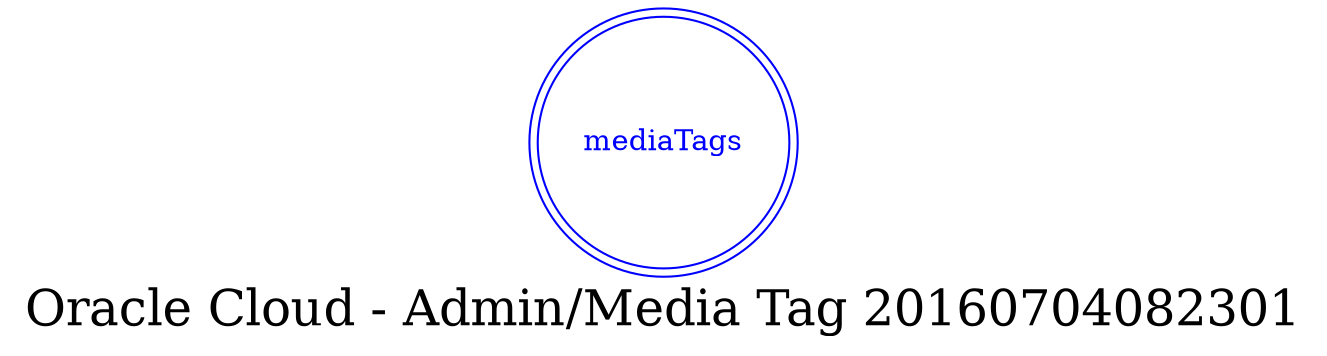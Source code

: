 digraph LexiconGraph {
graph[label="Oracle Cloud - Admin/Media Tag 20160704082301", fontsize=24]
splines=true
"mediaTags" [color=blue, fontcolor=blue, shape=doublecircle]
}
